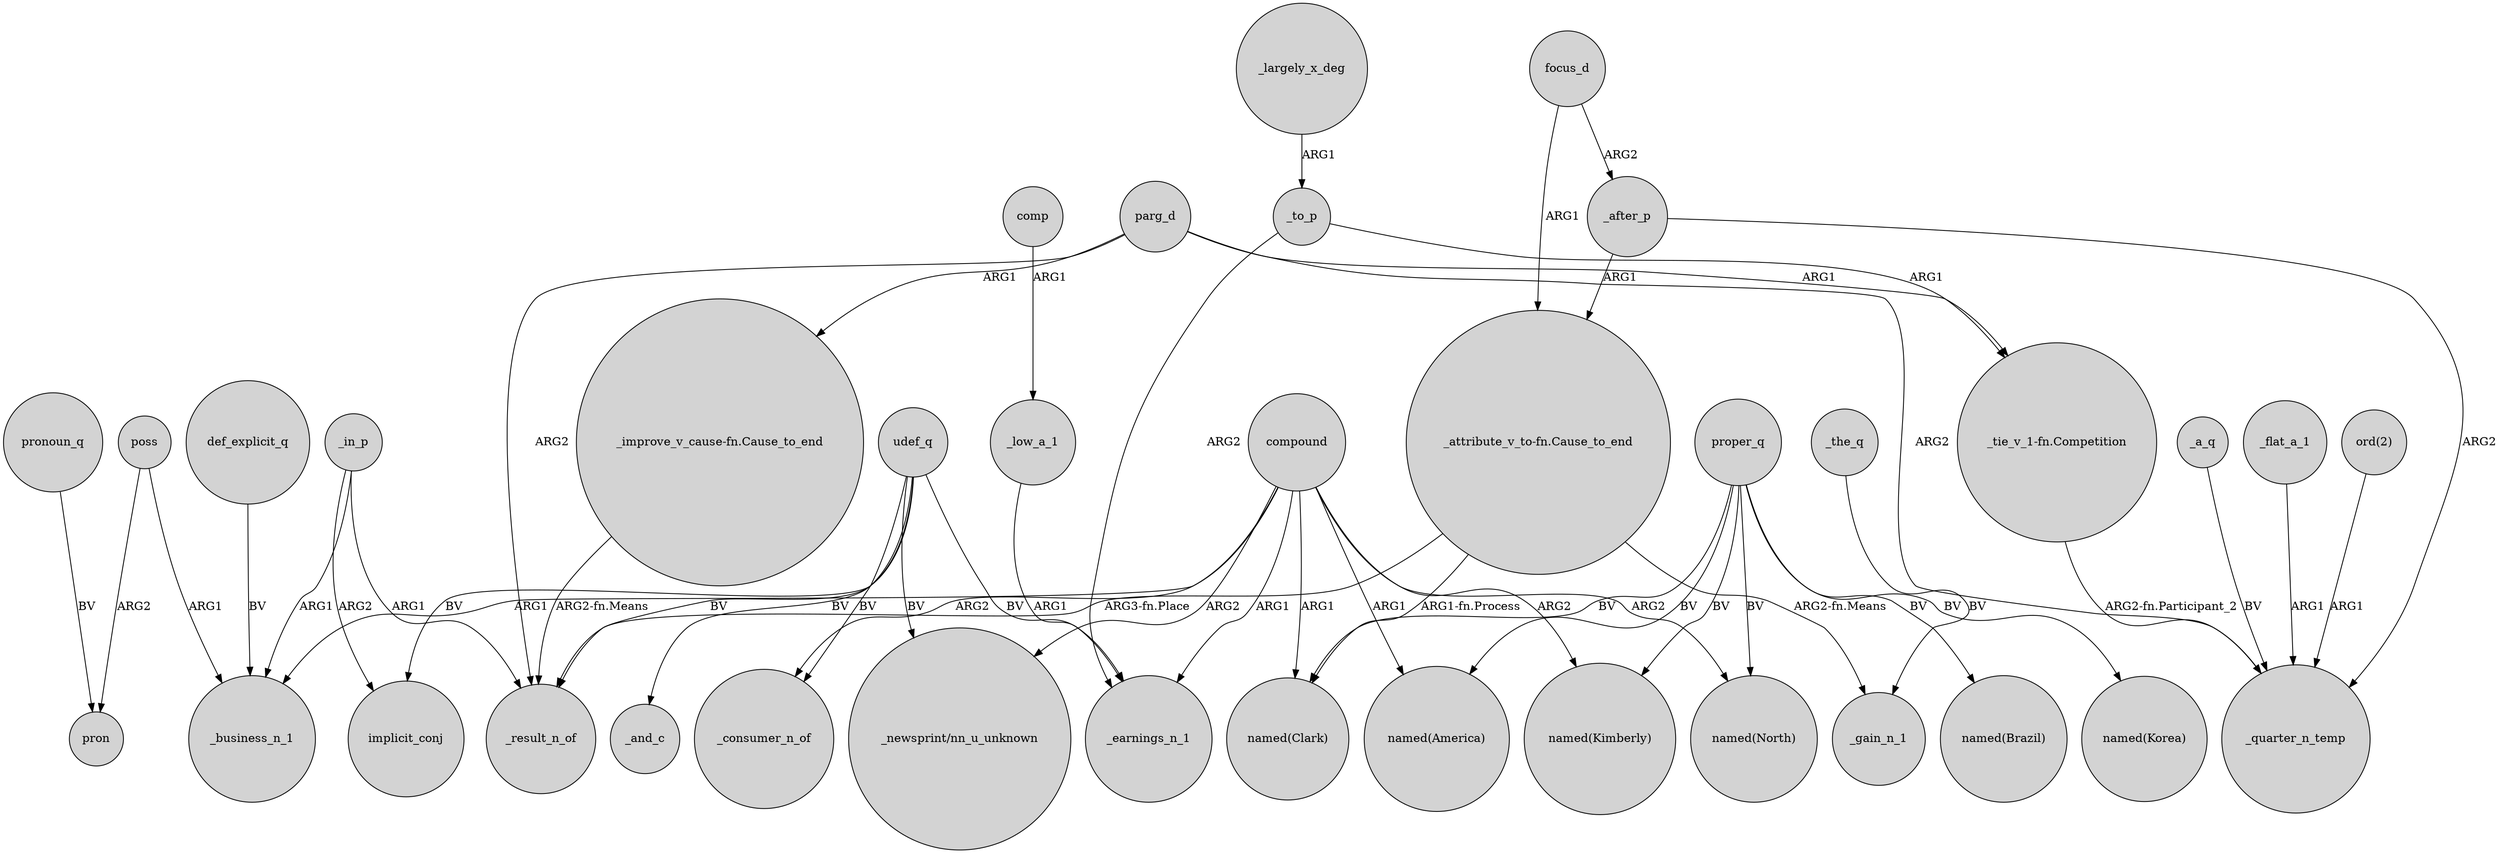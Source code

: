 digraph {
	node [shape=circle style=filled]
	def_explicit_q -> _business_n_1 [label=BV]
	"_attribute_v_to-fn.Cause_to_end" -> "named(Clark)" [label="ARG1-fn.Process"]
	udef_q -> "_newsprint/nn_u_unknown" [label=BV]
	comp -> _low_a_1 [label=ARG1]
	poss -> _business_n_1 [label=ARG1]
	proper_q -> "named(North)" [label=BV]
	parg_d -> _result_n_of [label=ARG2]
	_low_a_1 -> _earnings_n_1 [label=ARG1]
	compound -> "named(America)" [label=ARG1]
	"_improve_v_cause-fn.Cause_to_end" -> _result_n_of [label="ARG2-fn.Means"]
	_in_p -> implicit_conj [label=ARG2]
	parg_d -> "_tie_v_1-fn.Competition" [label=ARG1]
	"_attribute_v_to-fn.Cause_to_end" -> _result_n_of [label="ARG3-fn.Place"]
	proper_q -> "named(America)" [label=BV]
	udef_q -> _and_c [label=BV]
	_a_q -> _quarter_n_temp [label=BV]
	_to_p -> _earnings_n_1 [label=ARG2]
	pronoun_q -> pron [label=BV]
	proper_q -> "named(Korea)" [label=BV]
	parg_d -> "_improve_v_cause-fn.Cause_to_end" [label=ARG1]
	compound -> "named(Kimberly)" [label=ARG2]
	poss -> pron [label=ARG2]
	_after_p -> "_attribute_v_to-fn.Cause_to_end" [label=ARG1]
	compound -> "named(Clark)" [label=ARG1]
	_flat_a_1 -> _quarter_n_temp [label=ARG1]
	udef_q -> _earnings_n_1 [label=BV]
	"_tie_v_1-fn.Competition" -> _quarter_n_temp [label="ARG2-fn.Participant_2"]
	_in_p -> _result_n_of [label=ARG1]
	_the_q -> _gain_n_1 [label=BV]
	"_attribute_v_to-fn.Cause_to_end" -> _gain_n_1 [label="ARG2-fn.Means"]
	_in_p -> _business_n_1 [label=ARG1]
	_largely_x_deg -> _to_p [label=ARG1]
	parg_d -> _quarter_n_temp [label=ARG2]
	focus_d -> _after_p [label=ARG2]
	_after_p -> _quarter_n_temp [label=ARG2]
	proper_q -> "named(Brazil)" [label=BV]
	"ord(2)" -> _quarter_n_temp [label=ARG1]
	udef_q -> _consumer_n_of [label=BV]
	compound -> _consumer_n_of [label=ARG2]
	proper_q -> "named(Clark)" [label=BV]
	compound -> "named(North)" [label=ARG2]
	compound -> _earnings_n_1 [label=ARG1]
	compound -> _business_n_1 [label=ARG1]
	focus_d -> "_attribute_v_to-fn.Cause_to_end" [label=ARG1]
	udef_q -> _result_n_of [label=BV]
	proper_q -> "named(Kimberly)" [label=BV]
	udef_q -> implicit_conj [label=BV]
	compound -> "_newsprint/nn_u_unknown" [label=ARG2]
	_to_p -> "_tie_v_1-fn.Competition" [label=ARG1]
}
